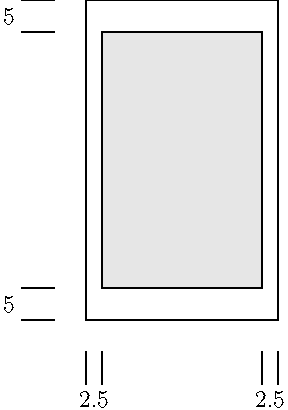 size(72*2,0);

real x = 25;
real y = 40;

draw((0,0)--(x+5,0)--(x+5,y+10)--(0,y+10)--cycle);
filldraw((2.5,5)--(x+2.5,5)--(x+2.5,y+5)--(2.5,y+5)--cycle,lightgray);

draw((-10,0)--(-5,0));
draw((-10,5)--(-5,5));
label("5",(-10,5/2),W);

draw((-10,y+5)--(-5,y+5));
draw((-10,y+10)--(-5,y+10));
label("5",(-10,y+(10+5)/2),W);

draw((0,-10)--(0,-5));
draw((2.5,-10)--(2.5,-5));
label("2.5",(2.5/2,-10),S);

draw((x+2.5,-10)--(x+2.5,-5));
draw((x+5,-10)--(x+5,-5));
label("2.5",(x+(5+2.5)/2,-10),S);


